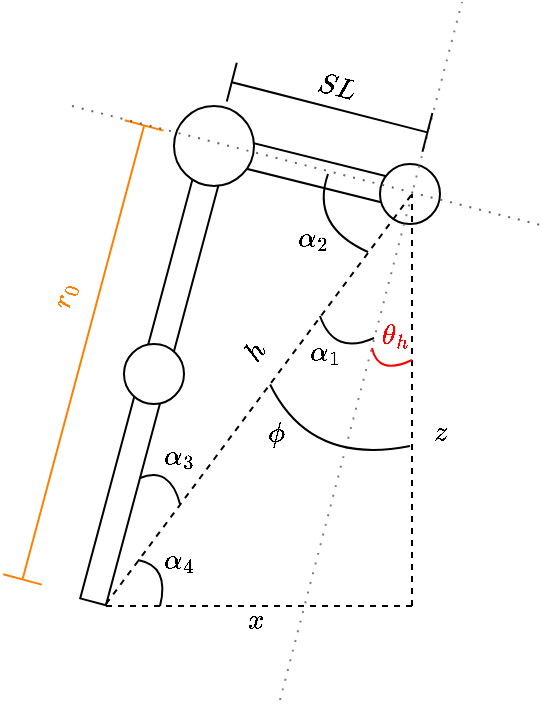 <mxfile version="24.7.17">
  <diagram name="Page-1" id="NL7NHzDc0nzGugyhl3Q5">
    <mxGraphModel dx="478" dy="295" grid="1" gridSize="10" guides="1" tooltips="1" connect="1" arrows="1" fold="1" page="1" pageScale="1" pageWidth="827" pageHeight="1169" math="1" shadow="0">
      <root>
        <mxCell id="0" />
        <mxCell id="1" parent="0" />
        <mxCell id="upEFsOhWAE27hWcri2FI-1" value="" style="rounded=0;whiteSpace=wrap;html=1;rotation=-75;" parent="1" vertex="1">
          <mxGeometry x="200.0" y="365" width="220" height="13.3" as="geometry" />
        </mxCell>
        <mxCell id="upEFsOhWAE27hWcri2FI-2" value="" style="rounded=0;whiteSpace=wrap;html=1;rotation=14;" parent="1" vertex="1">
          <mxGeometry x="354.98" y="257.91" width="87" height="13.3" as="geometry" />
        </mxCell>
        <mxCell id="upEFsOhWAE27hWcri2FI-4" value="" style="ellipse;whiteSpace=wrap;html=1;aspect=fixed;" parent="1" vertex="1">
          <mxGeometry x="322" y="230" width="40" height="40" as="geometry" />
        </mxCell>
        <mxCell id="upEFsOhWAE27hWcri2FI-5" value="" style="ellipse;whiteSpace=wrap;html=1;aspect=fixed;" parent="1" vertex="1">
          <mxGeometry x="297" y="349" width="30" height="30" as="geometry" />
        </mxCell>
        <mxCell id="upEFsOhWAE27hWcri2FI-7" value="" style="endArrow=none;html=1;rounded=0;dashed=1;" parent="1" edge="1">
          <mxGeometry width="50" height="50" relative="1" as="geometry">
            <mxPoint x="288" y="480" as="sourcePoint" />
            <mxPoint x="443" y="480" as="targetPoint" />
          </mxGeometry>
        </mxCell>
        <mxCell id="upEFsOhWAE27hWcri2FI-9" value="" style="ellipse;whiteSpace=wrap;html=1;aspect=fixed;" parent="1" vertex="1">
          <mxGeometry x="425" y="259" width="30" height="30" as="geometry" />
        </mxCell>
        <mxCell id="upEFsOhWAE27hWcri2FI-6" value="" style="endArrow=none;dashed=1;html=1;rounded=0;dashPattern=1 4;strokeColor=#808080;" parent="1" edge="1">
          <mxGeometry width="50" height="50" relative="1" as="geometry">
            <mxPoint x="375" y="527" as="sourcePoint" />
            <mxPoint x="466" y="178" as="targetPoint" />
          </mxGeometry>
        </mxCell>
        <mxCell id="upEFsOhWAE27hWcri2FI-8" value="" style="endArrow=none;html=1;rounded=0;dashed=1;" parent="1" edge="1">
          <mxGeometry width="50" height="50" relative="1" as="geometry">
            <mxPoint x="441" y="480" as="sourcePoint" />
            <mxPoint x="441" y="274" as="targetPoint" />
          </mxGeometry>
        </mxCell>
        <mxCell id="upEFsOhWAE27hWcri2FI-13" value="\(x\)" style="text;html=1;align=center;verticalAlign=middle;whiteSpace=wrap;rounded=0;" parent="1" vertex="1">
          <mxGeometry x="333" y="472" width="60" height="30" as="geometry" />
        </mxCell>
        <mxCell id="upEFsOhWAE27hWcri2FI-14" value="\(z\)" style="text;html=1;align=center;verticalAlign=middle;whiteSpace=wrap;rounded=0;" parent="1" vertex="1">
          <mxGeometry x="425" y="378.3" width="60" height="30" as="geometry" />
        </mxCell>
        <mxCell id="upEFsOhWAE27hWcri2FI-16" value="" style="endArrow=none;html=1;rounded=0;strokeColor=#FF0000;curved=1;fontColor=#FF0000;" parent="1" edge="1">
          <mxGeometry width="50" height="50" relative="1" as="geometry">
            <mxPoint x="421" y="351" as="sourcePoint" />
            <mxPoint x="441" y="357" as="targetPoint" />
            <Array as="points">
              <mxPoint x="424" y="365" />
            </Array>
          </mxGeometry>
        </mxCell>
        <mxCell id="upEFsOhWAE27hWcri2FI-17" value="\(\theta_h\)" style="text;html=1;align=center;verticalAlign=middle;whiteSpace=wrap;rounded=0;fontColor=#FF0000;" parent="1" vertex="1">
          <mxGeometry x="403" y="330" width="60" height="30" as="geometry" />
        </mxCell>
        <mxCell id="upEFsOhWAE27hWcri2FI-19" value="" style="shape=crossbar;whiteSpace=wrap;html=1;rounded=1;direction=south;fontFamily=Helvetica;fontSize=11;fontColor=default;labelBackgroundColor=default;rotation=-75.6;" parent="1" vertex="1">
          <mxGeometry x="389.8" y="180.14" width="20" height="101" as="geometry" />
        </mxCell>
        <mxCell id="upEFsOhWAE27hWcri2FI-20" value="\(SL\)" style="text;html=1;align=center;verticalAlign=middle;whiteSpace=wrap;rounded=0;rotation=15;" parent="1" vertex="1">
          <mxGeometry x="374" y="206" width="60" height="30" as="geometry" />
        </mxCell>
        <mxCell id="upEFsOhWAE27hWcri2FI-22" value="" style="shape=crossbar;whiteSpace=wrap;html=1;rounded=1;direction=south;fontFamily=Helvetica;fontSize=11;fontColor=#FF8000;labelBackgroundColor=default;rotation=-165;strokeColor=#FF8000;" parent="1" vertex="1">
          <mxGeometry x="266.66" y="235.72" width="20" height="235" as="geometry" />
        </mxCell>
        <mxCell id="upEFsOhWAE27hWcri2FI-23" value="\(r_0\)" style="text;html=1;align=center;verticalAlign=middle;whiteSpace=wrap;rounded=0;rotation=-75;fontColor=#FF8000;" parent="1" vertex="1">
          <mxGeometry x="237" y="310" width="60" height="30" as="geometry" />
        </mxCell>
        <mxCell id="upEFsOhWAE27hWcri2FI-24" value="" style="endArrow=none;html=1;rounded=0;dashed=1;" parent="1" edge="1">
          <mxGeometry width="50" height="50" relative="1" as="geometry">
            <mxPoint x="288" y="479" as="sourcePoint" />
            <mxPoint x="441" y="274" as="targetPoint" />
          </mxGeometry>
        </mxCell>
        <mxCell id="upEFsOhWAE27hWcri2FI-25" value="\(h\)" style="text;html=1;align=center;verticalAlign=middle;whiteSpace=wrap;rounded=0;rotation=-51.5;" parent="1" vertex="1">
          <mxGeometry x="333" y="338.22" width="60" height="30" as="geometry" />
        </mxCell>
        <mxCell id="upEFsOhWAE27hWcri2FI-28" value="" style="endArrow=none;html=1;rounded=0;strokeColor=default;align=center;verticalAlign=middle;fontFamily=Helvetica;fontSize=11;fontColor=default;labelBackgroundColor=default;curved=1;exitX=0.364;exitY=1.017;exitDx=0;exitDy=0;exitPerimeter=0;" parent="1" source="upEFsOhWAE27hWcri2FI-25" edge="1">
          <mxGeometry width="50" height="50" relative="1" as="geometry">
            <mxPoint x="378" y="358" as="sourcePoint" />
            <mxPoint x="440" y="400" as="targetPoint" />
            <Array as="points">
              <mxPoint x="390" y="410" />
            </Array>
          </mxGeometry>
        </mxCell>
        <mxCell id="upEFsOhWAE27hWcri2FI-29" value="\(\phi\)" style="text;html=1;align=center;verticalAlign=middle;whiteSpace=wrap;rounded=0;" parent="1" vertex="1">
          <mxGeometry x="343" y="379" width="60" height="30" as="geometry" />
        </mxCell>
        <mxCell id="upEFsOhWAE27hWcri2FI-30" value="" style="endArrow=none;html=1;rounded=0;strokeColor=default;align=center;verticalAlign=middle;fontFamily=Helvetica;fontSize=11;fontColor=default;labelBackgroundColor=default;curved=1;" parent="1" edge="1">
          <mxGeometry width="50" height="50" relative="1" as="geometry">
            <mxPoint x="304" y="457" as="sourcePoint" />
            <mxPoint x="315" y="480" as="targetPoint" />
            <Array as="points">
              <mxPoint x="320" y="460" />
            </Array>
          </mxGeometry>
        </mxCell>
        <mxCell id="upEFsOhWAE27hWcri2FI-31" value="\(\alpha_4\)" style="text;html=1;align=center;verticalAlign=middle;whiteSpace=wrap;rounded=0;" parent="1" vertex="1">
          <mxGeometry x="295" y="442" width="60" height="30" as="geometry" />
        </mxCell>
        <mxCell id="upEFsOhWAE27hWcri2FI-32" value="" style="endArrow=none;dashed=1;html=1;rounded=0;dashPattern=1 4;strokeColor=#666666;" parent="1" edge="1">
          <mxGeometry width="50" height="50" relative="1" as="geometry">
            <mxPoint x="271" y="230" as="sourcePoint" />
            <mxPoint x="507" y="290" as="targetPoint" />
          </mxGeometry>
        </mxCell>
        <mxCell id="upEFsOhWAE27hWcri2FI-33" value="" style="endArrow=none;html=1;rounded=0;strokeColor=default;align=center;verticalAlign=middle;fontFamily=Helvetica;fontSize=11;fontColor=default;labelBackgroundColor=default;curved=1;" parent="1" edge="1">
          <mxGeometry width="50" height="50" relative="1" as="geometry">
            <mxPoint x="399" y="264" as="sourcePoint" />
            <mxPoint x="419" y="303" as="targetPoint" />
            <Array as="points">
              <mxPoint x="390" y="290" />
            </Array>
          </mxGeometry>
        </mxCell>
        <mxCell id="upEFsOhWAE27hWcri2FI-34" value="\(\alpha_2\)" style="text;html=1;align=center;verticalAlign=middle;whiteSpace=wrap;rounded=0;" parent="1" vertex="1">
          <mxGeometry x="362" y="281.14" width="60" height="30" as="geometry" />
        </mxCell>
        <mxCell id="upEFsOhWAE27hWcri2FI-35" value="" style="endArrow=none;html=1;rounded=0;strokeColor=default;align=center;verticalAlign=middle;fontFamily=Helvetica;fontSize=11;fontColor=default;labelBackgroundColor=default;curved=1;" parent="1" edge="1">
          <mxGeometry width="50" height="50" relative="1" as="geometry">
            <mxPoint x="305" y="416" as="sourcePoint" />
            <mxPoint x="325" y="429" as="targetPoint" />
            <Array as="points">
              <mxPoint x="320" y="410" />
            </Array>
          </mxGeometry>
        </mxCell>
        <mxCell id="upEFsOhWAE27hWcri2FI-36" value="\(\alpha_3\)" style="text;html=1;align=center;verticalAlign=middle;whiteSpace=wrap;rounded=0;" parent="1" vertex="1">
          <mxGeometry x="294.98" y="390" width="60" height="30" as="geometry" />
        </mxCell>
        <mxCell id="upEFsOhWAE27hWcri2FI-37" value="" style="endArrow=none;html=1;rounded=0;strokeColor=default;align=center;verticalAlign=middle;fontFamily=Helvetica;fontSize=11;fontColor=default;labelBackgroundColor=default;curved=1;" parent="1" edge="1">
          <mxGeometry width="50" height="50" relative="1" as="geometry">
            <mxPoint x="395" y="335" as="sourcePoint" />
            <mxPoint x="422" y="346" as="targetPoint" />
            <Array as="points">
              <mxPoint x="402" y="355" />
            </Array>
          </mxGeometry>
        </mxCell>
        <mxCell id="upEFsOhWAE27hWcri2FI-38" value="\(\alpha_1\)" style="text;html=1;align=center;verticalAlign=middle;whiteSpace=wrap;rounded=0;" parent="1" vertex="1">
          <mxGeometry x="368.48" y="338.22" width="60" height="30" as="geometry" />
        </mxCell>
      </root>
    </mxGraphModel>
  </diagram>
</mxfile>

